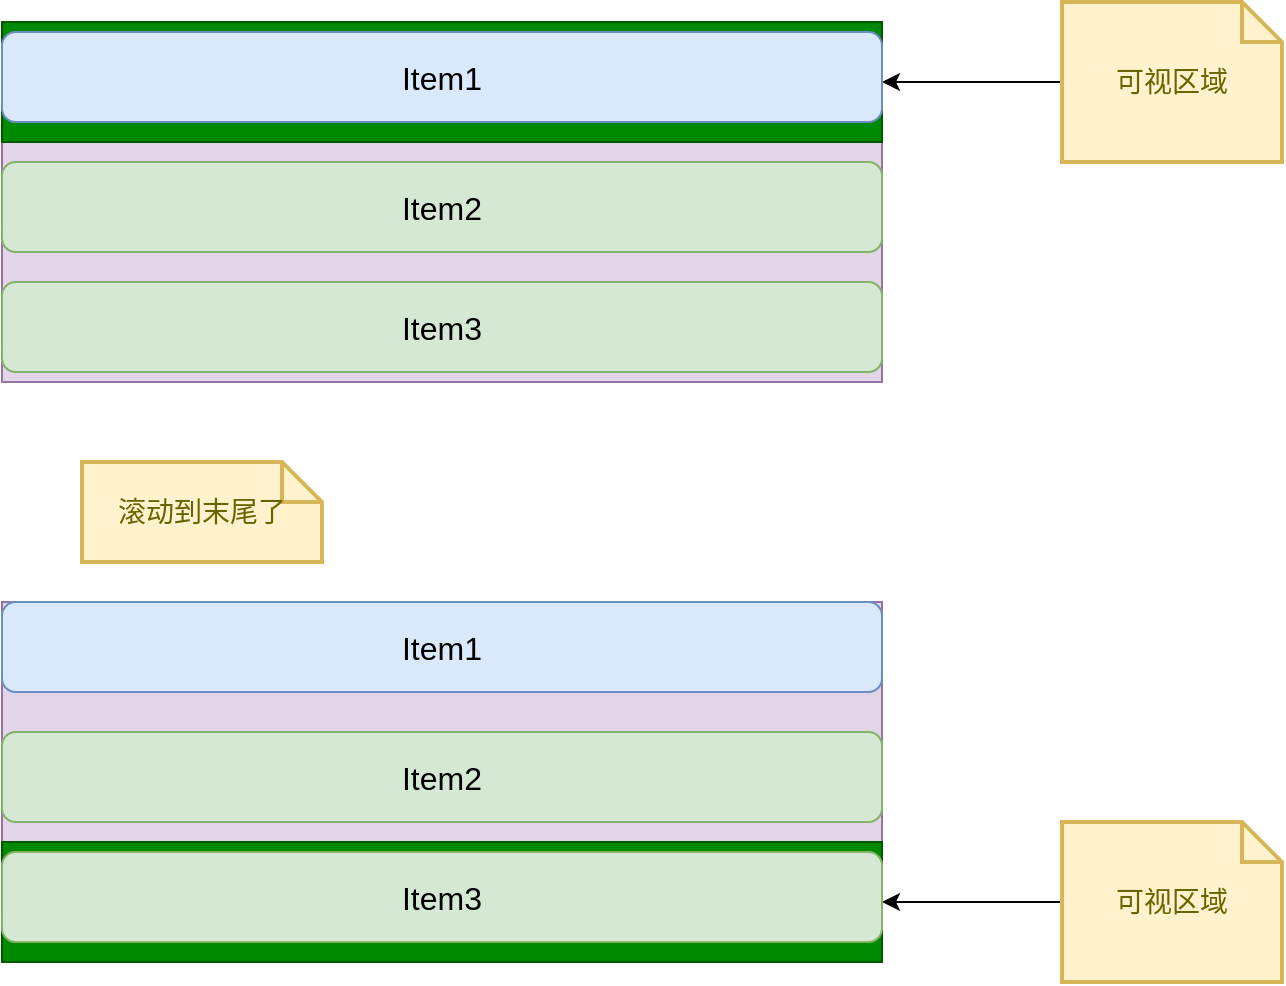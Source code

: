 <mxfile version="21.1.2" type="device">
  <diagram name="第 1 页" id="iPCzCc4AyfKYWXkjVEkO">
    <mxGraphModel dx="1105" dy="662" grid="1" gridSize="10" guides="1" tooltips="1" connect="1" arrows="1" fold="1" page="1" pageScale="1" pageWidth="827" pageHeight="1169" math="0" shadow="0">
      <root>
        <mxCell id="0" />
        <mxCell id="1" parent="0" />
        <mxCell id="rtns_9ETjlaiQCNuYcsl-2" value="" style="rounded=0;whiteSpace=wrap;html=1;fillColor=#e1d5e7;strokeColor=#9673a6;" vertex="1" parent="1">
          <mxGeometry x="40" y="140" width="440" height="180" as="geometry" />
        </mxCell>
        <mxCell id="rtns_9ETjlaiQCNuYcsl-3" value="" style="rounded=0;whiteSpace=wrap;html=1;fillColor=#008a00;strokeColor=#005700;fontColor=#ffffff;" vertex="1" parent="1">
          <mxGeometry x="40" y="140" width="440" height="60" as="geometry" />
        </mxCell>
        <mxCell id="rtns_9ETjlaiQCNuYcsl-6" style="edgeStyle=orthogonalEdgeStyle;rounded=0;orthogonalLoop=1;jettySize=auto;html=1;entryX=1;entryY=0.5;entryDx=0;entryDy=0;" edge="1" parent="1" source="rtns_9ETjlaiQCNuYcsl-4" target="rtns_9ETjlaiQCNuYcsl-3">
          <mxGeometry relative="1" as="geometry" />
        </mxCell>
        <mxCell id="rtns_9ETjlaiQCNuYcsl-4" value="可视区域" style="shape=note;strokeWidth=2;fontSize=14;size=20;whiteSpace=wrap;html=1;fillColor=#fff2cc;strokeColor=#d6b656;fontColor=#666600;" vertex="1" parent="1">
          <mxGeometry x="570" y="130" width="110.0" height="80" as="geometry" />
        </mxCell>
        <mxCell id="rtns_9ETjlaiQCNuYcsl-7" value="Item1" style="rounded=1;whiteSpace=wrap;html=1;fontSize=16;fillColor=#dae8fc;strokeColor=#6c8ebf;" vertex="1" parent="1">
          <mxGeometry x="40" y="145" width="440" height="45" as="geometry" />
        </mxCell>
        <mxCell id="rtns_9ETjlaiQCNuYcsl-8" value="Item2" style="rounded=1;whiteSpace=wrap;html=1;fontSize=16;fillColor=#d5e8d4;strokeColor=#82b366;" vertex="1" parent="1">
          <mxGeometry x="40" y="210" width="440" height="45" as="geometry" />
        </mxCell>
        <mxCell id="rtns_9ETjlaiQCNuYcsl-9" value="Item3" style="rounded=1;whiteSpace=wrap;html=1;fontSize=16;fillColor=#d5e8d4;strokeColor=#82b366;" vertex="1" parent="1">
          <mxGeometry x="40" y="270" width="440" height="45" as="geometry" />
        </mxCell>
        <mxCell id="rtns_9ETjlaiQCNuYcsl-10" value="" style="rounded=0;whiteSpace=wrap;html=1;fillColor=#e1d5e7;strokeColor=#9673a6;" vertex="1" parent="1">
          <mxGeometry x="40" y="430" width="440" height="180" as="geometry" />
        </mxCell>
        <mxCell id="rtns_9ETjlaiQCNuYcsl-11" value="" style="rounded=0;whiteSpace=wrap;html=1;fillColor=#008a00;strokeColor=#005700;fontColor=#ffffff;" vertex="1" parent="1">
          <mxGeometry x="40" y="550" width="440" height="60" as="geometry" />
        </mxCell>
        <mxCell id="rtns_9ETjlaiQCNuYcsl-12" style="edgeStyle=orthogonalEdgeStyle;rounded=0;orthogonalLoop=1;jettySize=auto;html=1;entryX=1;entryY=0.5;entryDx=0;entryDy=0;" edge="1" parent="1" source="rtns_9ETjlaiQCNuYcsl-13" target="rtns_9ETjlaiQCNuYcsl-11">
          <mxGeometry relative="1" as="geometry" />
        </mxCell>
        <mxCell id="rtns_9ETjlaiQCNuYcsl-13" value="可视区域" style="shape=note;strokeWidth=2;fontSize=14;size=20;whiteSpace=wrap;html=1;fillColor=#fff2cc;strokeColor=#d6b656;fontColor=#666600;" vertex="1" parent="1">
          <mxGeometry x="570" y="540" width="110.0" height="80" as="geometry" />
        </mxCell>
        <mxCell id="rtns_9ETjlaiQCNuYcsl-14" value="Item1" style="rounded=1;whiteSpace=wrap;html=1;fontSize=16;fillColor=#dae8fc;strokeColor=#6c8ebf;" vertex="1" parent="1">
          <mxGeometry x="40" y="430" width="440" height="45" as="geometry" />
        </mxCell>
        <mxCell id="rtns_9ETjlaiQCNuYcsl-15" value="Item2" style="rounded=1;whiteSpace=wrap;html=1;fontSize=16;fillColor=#d5e8d4;strokeColor=#82b366;" vertex="1" parent="1">
          <mxGeometry x="40" y="495" width="440" height="45" as="geometry" />
        </mxCell>
        <mxCell id="rtns_9ETjlaiQCNuYcsl-16" value="Item3" style="rounded=1;whiteSpace=wrap;html=1;fontSize=16;fillColor=#d5e8d4;strokeColor=#82b366;" vertex="1" parent="1">
          <mxGeometry x="40" y="555" width="440" height="45" as="geometry" />
        </mxCell>
        <mxCell id="rtns_9ETjlaiQCNuYcsl-22" value="滚动到末尾了" style="shape=note;strokeWidth=2;fontSize=14;size=20;whiteSpace=wrap;html=1;fillColor=#fff2cc;strokeColor=#d6b656;fontColor=#666600;" vertex="1" parent="1">
          <mxGeometry x="80" y="360" width="120" height="50" as="geometry" />
        </mxCell>
      </root>
    </mxGraphModel>
  </diagram>
</mxfile>
